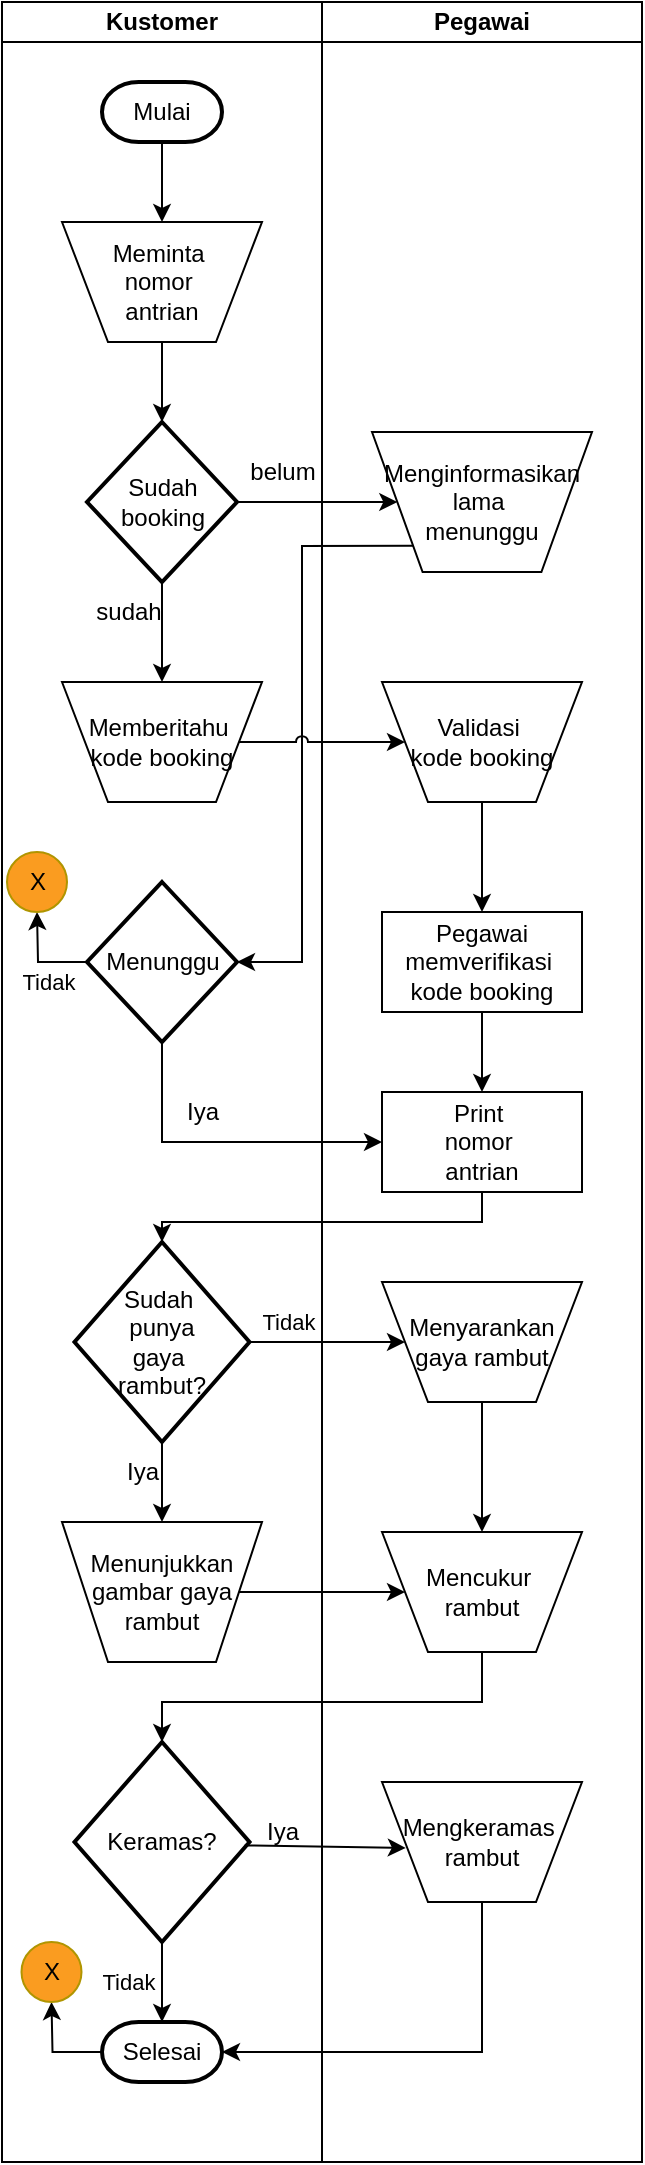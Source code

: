 <mxfile version="26.2.12">
  <diagram name="Halaman-1" id="4cYfRnW4xodc2ONhhSt5">
    <mxGraphModel dx="1081" dy="523" grid="1" gridSize="10" guides="1" tooltips="1" connect="1" arrows="1" fold="1" page="1" pageScale="1" pageWidth="827" pageHeight="1169" math="0" shadow="0">
      <root>
        <mxCell id="0" />
        <mxCell id="1" parent="0" />
        <mxCell id="1nXT6n5wTlIs4dW_-8vb-9" value="Pegawai" style="swimlane;startSize=20;whiteSpace=wrap;html=1;" vertex="1" parent="1">
          <mxGeometry x="240" y="40" width="160" height="1080" as="geometry" />
        </mxCell>
        <mxCell id="1nXT6n5wTlIs4dW_-8vb-40" value="Menginfor&lt;span style=&quot;background-color: transparent; color: light-dark(rgb(0, 0, 0), rgb(255, 255, 255));&quot;&gt;masikan&lt;/span&gt;&lt;div&gt;&lt;div&gt;lama&amp;nbsp;&lt;/div&gt;&lt;div&gt;menunggu&lt;/div&gt;&lt;/div&gt;" style="verticalLabelPosition=middle;verticalAlign=middle;html=1;shape=trapezoid;perimeter=trapezoidPerimeter;whiteSpace=wrap;size=0.23;arcSize=10;flipV=1;labelPosition=center;align=center;" vertex="1" parent="1nXT6n5wTlIs4dW_-8vb-9">
          <mxGeometry x="25" y="215" width="110" height="70" as="geometry" />
        </mxCell>
        <mxCell id="1nXT6n5wTlIs4dW_-8vb-43" value="Validasi&amp;nbsp;&lt;div&gt;kode booking&lt;/div&gt;" style="verticalLabelPosition=middle;verticalAlign=middle;html=1;shape=trapezoid;perimeter=trapezoidPerimeter;whiteSpace=wrap;size=0.23;arcSize=10;flipV=1;labelPosition=center;align=center;" vertex="1" parent="1nXT6n5wTlIs4dW_-8vb-9">
          <mxGeometry x="30" y="340" width="100" height="60" as="geometry" />
        </mxCell>
        <mxCell id="1nXT6n5wTlIs4dW_-8vb-44" value="Pegawai memverifikasi&amp;nbsp;&lt;div&gt;kode booking&lt;/div&gt;" style="rounded=0;whiteSpace=wrap;html=1;" vertex="1" parent="1nXT6n5wTlIs4dW_-8vb-9">
          <mxGeometry x="30" y="455" width="100" height="50" as="geometry" />
        </mxCell>
        <mxCell id="1nXT6n5wTlIs4dW_-8vb-52" value="belum" style="text;html=1;align=center;verticalAlign=middle;resizable=0;points=[];autosize=1;strokeColor=none;fillColor=none;" vertex="1" parent="1nXT6n5wTlIs4dW_-8vb-9">
          <mxGeometry x="-50" y="220" width="60" height="30" as="geometry" />
        </mxCell>
        <mxCell id="1nXT6n5wTlIs4dW_-8vb-56" value="" style="endArrow=classic;html=1;rounded=0;exitX=0.5;exitY=1;exitDx=0;exitDy=0;entryX=0.5;entryY=0;entryDx=0;entryDy=0;" edge="1" parent="1nXT6n5wTlIs4dW_-8vb-9" source="1nXT6n5wTlIs4dW_-8vb-43" target="1nXT6n5wTlIs4dW_-8vb-44">
          <mxGeometry width="50" height="50" relative="1" as="geometry">
            <mxPoint x="90" y="295" as="sourcePoint" />
            <mxPoint x="90" y="350" as="targetPoint" />
          </mxGeometry>
        </mxCell>
        <mxCell id="1nXT6n5wTlIs4dW_-8vb-57" value="Print&amp;nbsp;&lt;div&gt;nomor&amp;nbsp;&lt;/div&gt;&lt;div&gt;antrian&lt;/div&gt;" style="rounded=0;whiteSpace=wrap;html=1;" vertex="1" parent="1nXT6n5wTlIs4dW_-8vb-9">
          <mxGeometry x="30" y="545" width="100" height="50" as="geometry" />
        </mxCell>
        <mxCell id="1nXT6n5wTlIs4dW_-8vb-62" value="" style="endArrow=classic;html=1;rounded=0;exitX=0.5;exitY=1;exitDx=0;exitDy=0;" edge="1" parent="1nXT6n5wTlIs4dW_-8vb-9" source="1nXT6n5wTlIs4dW_-8vb-44" target="1nXT6n5wTlIs4dW_-8vb-57">
          <mxGeometry width="50" height="50" relative="1" as="geometry">
            <mxPoint x="90" y="410" as="sourcePoint" />
            <mxPoint x="90" y="465" as="targetPoint" />
          </mxGeometry>
        </mxCell>
        <mxCell id="1nXT6n5wTlIs4dW_-8vb-7" value="Iya" style="text;html=1;align=center;verticalAlign=middle;resizable=0;points=[];autosize=1;strokeColor=none;fillColor=none;" vertex="1" parent="1nXT6n5wTlIs4dW_-8vb-9">
          <mxGeometry x="-110" y="720" width="40" height="30" as="geometry" />
        </mxCell>
        <mxCell id="1nXT6n5wTlIs4dW_-8vb-8" value="Iya" style="text;html=1;align=center;verticalAlign=middle;resizable=0;points=[];autosize=1;strokeColor=none;fillColor=none;" vertex="1" parent="1nXT6n5wTlIs4dW_-8vb-9">
          <mxGeometry x="-40" y="900" width="40" height="30" as="geometry" />
        </mxCell>
        <mxCell id="1nXT6n5wTlIs4dW_-8vb-11" value="Menyarankan gaya rambut" style="verticalLabelPosition=middle;verticalAlign=middle;html=1;shape=trapezoid;perimeter=trapezoidPerimeter;whiteSpace=wrap;size=0.23;arcSize=10;flipV=1;labelPosition=center;align=center;" vertex="1" parent="1nXT6n5wTlIs4dW_-8vb-9">
          <mxGeometry x="30" y="640" width="100" height="60" as="geometry" />
        </mxCell>
        <mxCell id="1nXT6n5wTlIs4dW_-8vb-12" value="Mengkeramas&amp;nbsp;&lt;div&gt;rambut&lt;/div&gt;" style="verticalLabelPosition=middle;verticalAlign=middle;html=1;shape=trapezoid;perimeter=trapezoidPerimeter;whiteSpace=wrap;size=0.23;arcSize=10;flipV=1;labelPosition=center;align=center;" vertex="1" parent="1nXT6n5wTlIs4dW_-8vb-9">
          <mxGeometry x="30" y="890" width="100" height="60" as="geometry" />
        </mxCell>
        <mxCell id="1nXT6n5wTlIs4dW_-8vb-13" value="Mencukur&amp;nbsp;&lt;div&gt;rambut&lt;/div&gt;" style="verticalLabelPosition=middle;verticalAlign=middle;html=1;shape=trapezoid;perimeter=trapezoidPerimeter;whiteSpace=wrap;size=0.23;arcSize=10;flipV=1;labelPosition=center;align=center;" vertex="1" parent="1nXT6n5wTlIs4dW_-8vb-9">
          <mxGeometry x="30" y="765" width="100" height="60" as="geometry" />
        </mxCell>
        <mxCell id="1nXT6n5wTlIs4dW_-8vb-14" value="" style="endArrow=classic;html=1;rounded=0;exitX=0.5;exitY=1;exitDx=0;exitDy=0;entryX=0.5;entryY=0;entryDx=0;entryDy=0;" edge="1" parent="1nXT6n5wTlIs4dW_-8vb-9" source="1nXT6n5wTlIs4dW_-8vb-11" target="1nXT6n5wTlIs4dW_-8vb-13">
          <mxGeometry width="50" height="50" relative="1" as="geometry">
            <mxPoint x="320" y="440" as="sourcePoint" />
            <mxPoint x="310" y="490" as="targetPoint" />
          </mxGeometry>
        </mxCell>
        <mxCell id="1nXT6n5wTlIs4dW_-8vb-18" value="Sudah&amp;nbsp;&lt;div&gt;punya&lt;div&gt;gaya&amp;nbsp;&lt;/div&gt;&lt;div&gt;rambut?&lt;/div&gt;&lt;/div&gt;" style="strokeWidth=2;html=1;shape=mxgraph.flowchart.decision;whiteSpace=wrap;" vertex="1" parent="1nXT6n5wTlIs4dW_-8vb-9">
          <mxGeometry x="-123.75" y="620" width="87.5" height="100" as="geometry" />
        </mxCell>
        <mxCell id="1nXT6n5wTlIs4dW_-8vb-19" value="&lt;div&gt;&lt;span style=&quot;background-color: transparent; color: light-dark(rgb(0, 0, 0), rgb(255, 255, 255));&quot;&gt;Menunjukkan gambar gaya rambut&lt;/span&gt;&lt;/div&gt;" style="verticalLabelPosition=middle;verticalAlign=middle;html=1;shape=trapezoid;perimeter=trapezoidPerimeter;whiteSpace=wrap;size=0.23;arcSize=10;flipV=1;labelPosition=center;align=center;" vertex="1" parent="1nXT6n5wTlIs4dW_-8vb-9">
          <mxGeometry x="-130" y="760" width="100" height="70" as="geometry" />
        </mxCell>
        <mxCell id="1nXT6n5wTlIs4dW_-8vb-20" value="Keramas?" style="strokeWidth=2;html=1;shape=mxgraph.flowchart.decision;whiteSpace=wrap;" vertex="1" parent="1nXT6n5wTlIs4dW_-8vb-9">
          <mxGeometry x="-123.75" y="870" width="87.5" height="100" as="geometry" />
        </mxCell>
        <mxCell id="1nXT6n5wTlIs4dW_-8vb-21" value="Selesai" style="strokeWidth=2;html=1;shape=mxgraph.flowchart.terminator;whiteSpace=wrap;" vertex="1" parent="1nXT6n5wTlIs4dW_-8vb-9">
          <mxGeometry x="-110" y="1010" width="60" height="30" as="geometry" />
        </mxCell>
        <mxCell id="1nXT6n5wTlIs4dW_-8vb-23" value="" style="endArrow=classic;html=1;rounded=0;exitX=0.5;exitY=1;exitDx=0;exitDy=0;entryX=0.5;entryY=0;entryDx=0;entryDy=0;entryPerimeter=0;" edge="1" parent="1nXT6n5wTlIs4dW_-8vb-9" source="1nXT6n5wTlIs4dW_-8vb-57" target="1nXT6n5wTlIs4dW_-8vb-18">
          <mxGeometry width="50" height="50" relative="1" as="geometry">
            <mxPoint x="-80" y="580" as="sourcePoint" />
            <mxPoint x="50" y="460" as="targetPoint" />
            <Array as="points">
              <mxPoint x="80" y="610" />
              <mxPoint x="-80" y="610" />
            </Array>
          </mxGeometry>
        </mxCell>
        <mxCell id="1nXT6n5wTlIs4dW_-8vb-24" value="" style="endArrow=classic;html=1;rounded=0;exitX=1;exitY=0.5;exitDx=0;exitDy=0;entryX=0;entryY=0.5;entryDx=0;entryDy=0;" edge="1" parent="1nXT6n5wTlIs4dW_-8vb-9" source="1nXT6n5wTlIs4dW_-8vb-19" target="1nXT6n5wTlIs4dW_-8vb-13">
          <mxGeometry width="50" height="50" relative="1" as="geometry">
            <mxPoint x="280" y="400" as="sourcePoint" />
            <mxPoint x="270" y="450" as="targetPoint" />
          </mxGeometry>
        </mxCell>
        <mxCell id="1nXT6n5wTlIs4dW_-8vb-29" value="" style="endArrow=classic;html=1;rounded=0;exitX=0.5;exitY=1;exitDx=0;exitDy=0;exitPerimeter=0;entryX=0.5;entryY=0;entryDx=0;entryDy=0;entryPerimeter=0;" edge="1" parent="1nXT6n5wTlIs4dW_-8vb-9" source="1nXT6n5wTlIs4dW_-8vb-20" target="1nXT6n5wTlIs4dW_-8vb-21">
          <mxGeometry width="50" height="50" relative="1" as="geometry">
            <mxPoint x="300" y="420" as="sourcePoint" />
            <mxPoint x="290" y="470" as="targetPoint" />
          </mxGeometry>
        </mxCell>
        <mxCell id="1nXT6n5wTlIs4dW_-8vb-30" value="" style="endArrow=classic;html=1;rounded=0;exitX=1;exitY=0.5;exitDx=0;exitDy=0;exitPerimeter=0;entryX=0;entryY=0.5;entryDx=0;entryDy=0;" edge="1" parent="1nXT6n5wTlIs4dW_-8vb-9" source="1nXT6n5wTlIs4dW_-8vb-18" target="1nXT6n5wTlIs4dW_-8vb-11">
          <mxGeometry width="50" height="50" relative="1" as="geometry">
            <mxPoint x="310" y="430" as="sourcePoint" />
            <mxPoint x="300" y="480" as="targetPoint" />
          </mxGeometry>
        </mxCell>
        <mxCell id="1nXT6n5wTlIs4dW_-8vb-31" value="" style="endArrow=classic;html=1;rounded=0;exitX=0.5;exitY=1;exitDx=0;exitDy=0;exitPerimeter=0;entryX=0.5;entryY=0;entryDx=0;entryDy=0;" edge="1" parent="1nXT6n5wTlIs4dW_-8vb-9" source="1nXT6n5wTlIs4dW_-8vb-18" target="1nXT6n5wTlIs4dW_-8vb-19">
          <mxGeometry width="50" height="50" relative="1" as="geometry">
            <mxPoint x="-80" y="720" as="sourcePoint" />
            <mxPoint x="-90" y="770" as="targetPoint" />
          </mxGeometry>
        </mxCell>
        <mxCell id="1nXT6n5wTlIs4dW_-8vb-32" value="" style="endArrow=classic;html=1;rounded=0;exitX=0.5;exitY=1;exitDx=0;exitDy=0;entryX=1;entryY=0.5;entryDx=0;entryDy=0;entryPerimeter=0;" edge="1" parent="1nXT6n5wTlIs4dW_-8vb-9" source="1nXT6n5wTlIs4dW_-8vb-12" target="1nXT6n5wTlIs4dW_-8vb-21">
          <mxGeometry width="50" height="50" relative="1" as="geometry">
            <mxPoint x="90" y="820" as="sourcePoint" />
            <mxPoint x="-20" y="1010" as="targetPoint" />
            <Array as="points">
              <mxPoint x="80" y="1025" />
            </Array>
          </mxGeometry>
        </mxCell>
        <mxCell id="1nXT6n5wTlIs4dW_-8vb-34" value="" style="endArrow=classic;html=1;rounded=0;exitX=0.972;exitY=0.517;exitDx=0;exitDy=0;entryX=0.119;entryY=0.451;entryDx=0;entryDy=0;entryPerimeter=0;exitPerimeter=0;" edge="1" parent="1nXT6n5wTlIs4dW_-8vb-9" source="1nXT6n5wTlIs4dW_-8vb-20" target="1nXT6n5wTlIs4dW_-8vb-12">
          <mxGeometry width="50" height="50" relative="1" as="geometry">
            <mxPoint x="-70" y="840" as="sourcePoint" />
            <mxPoint x="-70" y="880" as="targetPoint" />
          </mxGeometry>
        </mxCell>
        <mxCell id="1nXT6n5wTlIs4dW_-8vb-35" value="" style="endArrow=classic;html=1;rounded=0;exitX=0.5;exitY=1;exitDx=0;exitDy=0;entryX=0.5;entryY=0;entryDx=0;entryDy=0;entryPerimeter=0;" edge="1" parent="1nXT6n5wTlIs4dW_-8vb-9" source="1nXT6n5wTlIs4dW_-8vb-13" target="1nXT6n5wTlIs4dW_-8vb-20">
          <mxGeometry width="50" height="50" relative="1" as="geometry">
            <mxPoint x="90" y="710" as="sourcePoint" />
            <mxPoint x="90" y="760" as="targetPoint" />
            <Array as="points">
              <mxPoint x="80" y="850" />
              <mxPoint x="-80" y="850" />
            </Array>
          </mxGeometry>
        </mxCell>
        <mxCell id="1nXT6n5wTlIs4dW_-8vb-67" value="Tidak" style="edgeLabel;html=1;align=center;verticalAlign=middle;resizable=0;points=[];" vertex="1" connectable="0" parent="1nXT6n5wTlIs4dW_-8vb-9">
          <mxGeometry x="-10" y="620" as="geometry">
            <mxPoint x="-7" y="40" as="offset" />
          </mxGeometry>
        </mxCell>
        <mxCell id="1nXT6n5wTlIs4dW_-8vb-1" value="Kustomer" style="swimlane;startSize=20;whiteSpace=wrap;html=1;" vertex="1" parent="1">
          <mxGeometry x="80" y="40" width="160" height="1080" as="geometry" />
        </mxCell>
        <mxCell id="1nXT6n5wTlIs4dW_-8vb-2" value="Mulai" style="strokeWidth=2;html=1;shape=mxgraph.flowchart.terminator;whiteSpace=wrap;" vertex="1" parent="1nXT6n5wTlIs4dW_-8vb-1">
          <mxGeometry x="50" y="40" width="60" height="30" as="geometry" />
        </mxCell>
        <mxCell id="1nXT6n5wTlIs4dW_-8vb-37" value="Meminta&amp;nbsp;&lt;div&gt;nomor&amp;nbsp;&lt;/div&gt;&lt;div&gt;antrian&lt;/div&gt;" style="verticalLabelPosition=middle;verticalAlign=middle;html=1;shape=trapezoid;perimeter=trapezoidPerimeter;whiteSpace=wrap;size=0.23;arcSize=10;flipV=1;labelPosition=center;align=center;" vertex="1" parent="1nXT6n5wTlIs4dW_-8vb-1">
          <mxGeometry x="30" y="110" width="100" height="60" as="geometry" />
        </mxCell>
        <mxCell id="1nXT6n5wTlIs4dW_-8vb-3" value="Memberitahu&amp;nbsp;&lt;div&gt;kode booking&lt;/div&gt;" style="verticalLabelPosition=middle;verticalAlign=middle;html=1;shape=trapezoid;perimeter=trapezoidPerimeter;whiteSpace=wrap;size=0.23;arcSize=10;flipV=1;labelPosition=center;align=center;" vertex="1" parent="1nXT6n5wTlIs4dW_-8vb-1">
          <mxGeometry x="30" y="340" width="100" height="60" as="geometry" />
        </mxCell>
        <mxCell id="1nXT6n5wTlIs4dW_-8vb-42" value="Menunggu" style="strokeWidth=2;html=1;shape=mxgraph.flowchart.decision;whiteSpace=wrap;" vertex="1" parent="1nXT6n5wTlIs4dW_-8vb-1">
          <mxGeometry x="42.5" y="440" width="75" height="80" as="geometry" />
        </mxCell>
        <mxCell id="1nXT6n5wTlIs4dW_-8vb-39" value="Sudah booking" style="strokeWidth=2;html=1;shape=mxgraph.flowchart.decision;whiteSpace=wrap;" vertex="1" parent="1nXT6n5wTlIs4dW_-8vb-1">
          <mxGeometry x="42.5" y="210" width="75" height="80" as="geometry" />
        </mxCell>
        <mxCell id="1nXT6n5wTlIs4dW_-8vb-48" value="" style="endArrow=classic;html=1;rounded=0;entryX=0.5;entryY=0;entryDx=0;entryDy=0;exitX=0.5;exitY=1;exitDx=0;exitDy=0;exitPerimeter=0;" edge="1" parent="1nXT6n5wTlIs4dW_-8vb-1" source="1nXT6n5wTlIs4dW_-8vb-2" target="1nXT6n5wTlIs4dW_-8vb-37">
          <mxGeometry width="50" height="50" relative="1" as="geometry">
            <mxPoint x="210" y="100" as="sourcePoint" />
            <mxPoint x="700" y="500" as="targetPoint" />
          </mxGeometry>
        </mxCell>
        <mxCell id="1nXT6n5wTlIs4dW_-8vb-47" value="" style="endArrow=classic;html=1;rounded=0;exitX=0.5;exitY=1;exitDx=0;exitDy=0;entryX=0.5;entryY=0;entryDx=0;entryDy=0;entryPerimeter=0;" edge="1" parent="1nXT6n5wTlIs4dW_-8vb-1" source="1nXT6n5wTlIs4dW_-8vb-37" target="1nXT6n5wTlIs4dW_-8vb-39">
          <mxGeometry width="50" height="50" relative="1" as="geometry">
            <mxPoint x="690" y="440" as="sourcePoint" />
            <mxPoint x="690" y="490" as="targetPoint" />
          </mxGeometry>
        </mxCell>
        <mxCell id="1nXT6n5wTlIs4dW_-8vb-50" value="" style="endArrow=classic;html=1;rounded=0;exitX=0.5;exitY=1;exitDx=0;exitDy=0;entryX=0.5;entryY=0;entryDx=0;entryDy=0;exitPerimeter=0;" edge="1" parent="1nXT6n5wTlIs4dW_-8vb-1" source="1nXT6n5wTlIs4dW_-8vb-39" target="1nXT6n5wTlIs4dW_-8vb-3">
          <mxGeometry width="50" height="50" relative="1" as="geometry">
            <mxPoint x="100" y="190" as="sourcePoint" />
            <mxPoint x="100" y="230" as="targetPoint" />
          </mxGeometry>
        </mxCell>
        <mxCell id="1nXT6n5wTlIs4dW_-8vb-51" value="sudah" style="text;html=1;align=center;verticalAlign=middle;resizable=0;points=[];autosize=1;strokeColor=none;fillColor=none;" vertex="1" parent="1nXT6n5wTlIs4dW_-8vb-1">
          <mxGeometry x="32.5" y="290" width="60" height="30" as="geometry" />
        </mxCell>
        <mxCell id="1nXT6n5wTlIs4dW_-8vb-60" value="" style="endArrow=classic;html=1;rounded=0;exitX=0;exitY=0.5;exitDx=0;exitDy=0;exitPerimeter=0;entryX=0.5;entryY=1;entryDx=0;entryDy=0;" edge="1" parent="1nXT6n5wTlIs4dW_-8vb-1" source="1nXT6n5wTlIs4dW_-8vb-42" target="1nXT6n5wTlIs4dW_-8vb-61">
          <mxGeometry width="50" height="50" relative="1" as="geometry">
            <mxPoint x="90" y="410" as="sourcePoint" />
            <mxPoint x="20" y="460" as="targetPoint" />
            <Array as="points">
              <mxPoint x="18" y="480" />
            </Array>
          </mxGeometry>
        </mxCell>
        <mxCell id="1nXT6n5wTlIs4dW_-8vb-61" value="X" style="ellipse;whiteSpace=wrap;html=1;aspect=fixed;fillColor=light-dark(#FA9C20,#FA9C20);fontColor=#000000;strokeColor=#B09500;" vertex="1" parent="1nXT6n5wTlIs4dW_-8vb-1">
          <mxGeometry x="2.5" y="425" width="30" height="30" as="geometry" />
        </mxCell>
        <mxCell id="1nXT6n5wTlIs4dW_-8vb-64" value="Iya" style="text;html=1;align=center;verticalAlign=middle;resizable=0;points=[];autosize=1;strokeColor=none;fillColor=none;" vertex="1" parent="1nXT6n5wTlIs4dW_-8vb-1">
          <mxGeometry x="80" y="540" width="40" height="30" as="geometry" />
        </mxCell>
        <mxCell id="1nXT6n5wTlIs4dW_-8vb-66" value="Tidak" style="edgeLabel;html=1;align=center;verticalAlign=middle;resizable=0;points=[];" vertex="1" connectable="0" parent="1nXT6n5wTlIs4dW_-8vb-1">
          <mxGeometry x="30" y="450" as="geometry">
            <mxPoint x="-7" y="40" as="offset" />
          </mxGeometry>
        </mxCell>
        <mxCell id="1nXT6n5wTlIs4dW_-8vb-69" value="Tidak" style="edgeLabel;html=1;align=center;verticalAlign=middle;resizable=0;points=[];" vertex="1" connectable="0" parent="1nXT6n5wTlIs4dW_-8vb-1">
          <mxGeometry x="70" y="950" as="geometry">
            <mxPoint x="-7" y="40" as="offset" />
          </mxGeometry>
        </mxCell>
        <mxCell id="1nXT6n5wTlIs4dW_-8vb-70" value="" style="endArrow=classic;html=1;rounded=0;entryX=0.5;entryY=1;entryDx=0;entryDy=0;" edge="1" target="1nXT6n5wTlIs4dW_-8vb-71" parent="1nXT6n5wTlIs4dW_-8vb-1">
          <mxGeometry width="50" height="50" relative="1" as="geometry">
            <mxPoint x="50" y="1025" as="sourcePoint" />
            <mxPoint x="27.25" y="1005" as="targetPoint" />
            <Array as="points">
              <mxPoint x="25.25" y="1025" />
            </Array>
          </mxGeometry>
        </mxCell>
        <mxCell id="1nXT6n5wTlIs4dW_-8vb-71" value="X" style="ellipse;whiteSpace=wrap;html=1;aspect=fixed;fillColor=light-dark(#FA9C20,#FA9C20);fontColor=#000000;strokeColor=#B09500;" vertex="1" parent="1nXT6n5wTlIs4dW_-8vb-1">
          <mxGeometry x="9.75" y="970" width="30" height="30" as="geometry" />
        </mxCell>
        <mxCell id="1nXT6n5wTlIs4dW_-8vb-49" value="" style="endArrow=classic;html=1;rounded=0;exitX=1;exitY=0.5;exitDx=0;exitDy=0;entryX=0;entryY=0.5;entryDx=0;entryDy=0;exitPerimeter=0;" edge="1" parent="1" source="1nXT6n5wTlIs4dW_-8vb-39" target="1nXT6n5wTlIs4dW_-8vb-40">
          <mxGeometry width="50" height="50" relative="1" as="geometry">
            <mxPoint x="170" y="220" as="sourcePoint" />
            <mxPoint x="170" y="260" as="targetPoint" />
          </mxGeometry>
        </mxCell>
        <mxCell id="1nXT6n5wTlIs4dW_-8vb-58" value="" style="endArrow=classic;html=1;rounded=0;exitX=0;exitY=1;exitDx=0;exitDy=0;entryX=1;entryY=0.5;entryDx=0;entryDy=0;entryPerimeter=0;jumpStyle=arc;" edge="1" parent="1" source="1nXT6n5wTlIs4dW_-8vb-40" target="1nXT6n5wTlIs4dW_-8vb-42">
          <mxGeometry width="50" height="50" relative="1" as="geometry">
            <mxPoint x="770" y="480" as="sourcePoint" />
            <mxPoint x="770" y="530" as="targetPoint" />
            <Array as="points">
              <mxPoint x="230" y="312" />
              <mxPoint x="230" y="520" />
            </Array>
          </mxGeometry>
        </mxCell>
        <mxCell id="1nXT6n5wTlIs4dW_-8vb-59" value="" style="endArrow=classic;html=1;rounded=0;exitX=0.5;exitY=1;exitDx=0;exitDy=0;entryX=0;entryY=0.5;entryDx=0;entryDy=0;exitPerimeter=0;" edge="1" parent="1" source="1nXT6n5wTlIs4dW_-8vb-42" target="1nXT6n5wTlIs4dW_-8vb-57">
          <mxGeometry width="50" height="50" relative="1" as="geometry">
            <mxPoint x="170" y="450" as="sourcePoint" />
            <mxPoint x="170" y="490" as="targetPoint" />
            <Array as="points">
              <mxPoint x="160" y="610" />
            </Array>
          </mxGeometry>
        </mxCell>
        <mxCell id="1nXT6n5wTlIs4dW_-8vb-53" value="" style="endArrow=classic;html=1;rounded=0;exitX=1;exitY=0.5;exitDx=0;exitDy=0;entryX=0;entryY=0.5;entryDx=0;entryDy=0;edgeStyle=elbowEdgeStyle;curved=0;flowAnimation=0;shadow=0;jumpStyle=arc;" edge="1" parent="1" source="1nXT6n5wTlIs4dW_-8vb-3" target="1nXT6n5wTlIs4dW_-8vb-43">
          <mxGeometry width="50" height="50" relative="1" as="geometry">
            <mxPoint x="170" y="220" as="sourcePoint" />
            <mxPoint x="170" y="260" as="targetPoint" />
          </mxGeometry>
        </mxCell>
      </root>
    </mxGraphModel>
  </diagram>
</mxfile>

